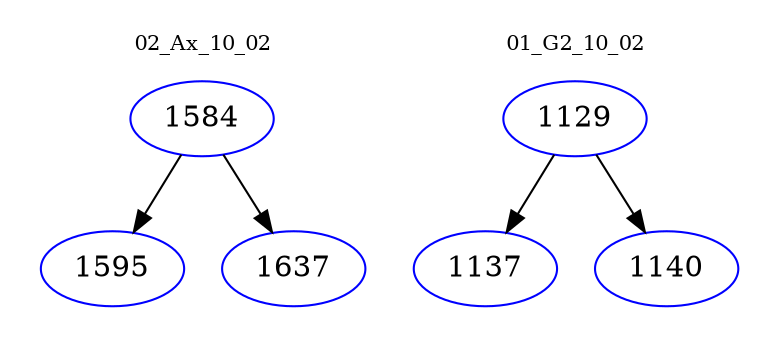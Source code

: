 digraph{
subgraph cluster_0 {
color = white
label = "02_Ax_10_02";
fontsize=10;
T0_1584 [label="1584", color="blue"]
T0_1584 -> T0_1595 [color="black"]
T0_1595 [label="1595", color="blue"]
T0_1584 -> T0_1637 [color="black"]
T0_1637 [label="1637", color="blue"]
}
subgraph cluster_1 {
color = white
label = "01_G2_10_02";
fontsize=10;
T1_1129 [label="1129", color="blue"]
T1_1129 -> T1_1137 [color="black"]
T1_1137 [label="1137", color="blue"]
T1_1129 -> T1_1140 [color="black"]
T1_1140 [label="1140", color="blue"]
}
}
